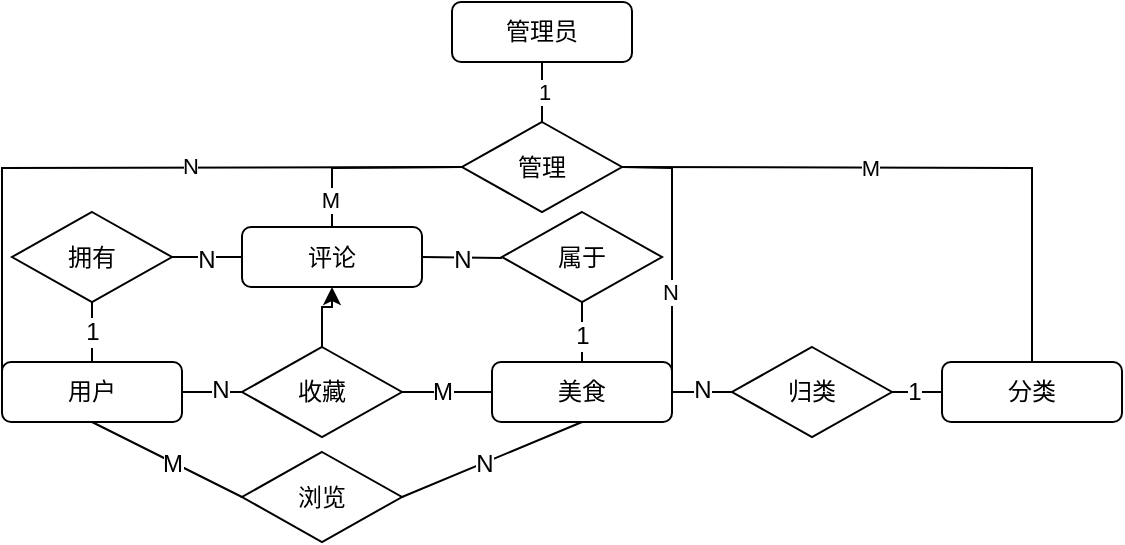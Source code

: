 <mxfile version="26.2.14">
  <diagram name="Page-1" id="9OhKOkV_mPs7GRqaQnFj">
    <mxGraphModel dx="579" dy="281" grid="1" gridSize="15" guides="1" tooltips="1" connect="1" arrows="1" fold="1" page="1" pageScale="1" pageWidth="850" pageHeight="1100" math="0" shadow="0">
      <root>
        <mxCell id="0" />
        <mxCell id="1" parent="0" />
        <mxCell id="NuPOkmNerUYuCZftRO_D-1" value="用户" style="rounded=1;whiteSpace=wrap;html=1;" parent="1" vertex="1">
          <mxGeometry x="90" y="270" width="90" height="30" as="geometry" />
        </mxCell>
        <mxCell id="NuPOkmNerUYuCZftRO_D-24" value="美食" style="rounded=1;whiteSpace=wrap;html=1;" parent="1" vertex="1">
          <mxGeometry x="335" y="270" width="90" height="30" as="geometry" />
        </mxCell>
        <mxCell id="FoXL7Gcf1GrnXTQcDCyX-1" value="" style="edgeStyle=orthogonalEdgeStyle;rounded=0;orthogonalLoop=1;jettySize=auto;html=1;" edge="1" parent="1" source="NuPOkmNerUYuCZftRO_D-25" target="yEoN-I2goSY5zeMMuiuP-5">
          <mxGeometry relative="1" as="geometry" />
        </mxCell>
        <mxCell id="NuPOkmNerUYuCZftRO_D-25" value="收藏" style="rhombus;whiteSpace=wrap;html=1;" parent="1" vertex="1">
          <mxGeometry x="210" y="262.5" width="80" height="45" as="geometry" />
        </mxCell>
        <mxCell id="NuPOkmNerUYuCZftRO_D-26" value="" style="endArrow=none;html=1;rounded=0;fontSize=12;startSize=8;endSize=8;curved=1;exitX=1;exitY=0.5;exitDx=0;exitDy=0;entryX=0;entryY=0.5;entryDx=0;entryDy=0;" parent="1" source="NuPOkmNerUYuCZftRO_D-1" target="NuPOkmNerUYuCZftRO_D-25" edge="1">
          <mxGeometry width="50" height="50" relative="1" as="geometry">
            <mxPoint x="345" y="425" as="sourcePoint" />
            <mxPoint x="395" y="375" as="targetPoint" />
          </mxGeometry>
        </mxCell>
        <mxCell id="NuPOkmNerUYuCZftRO_D-28" value="N" style="edgeLabel;html=1;align=center;verticalAlign=middle;resizable=0;points=[];fontSize=12;" parent="NuPOkmNerUYuCZftRO_D-26" vertex="1" connectable="0">
          <mxGeometry x="0.267" y="1" relative="1" as="geometry">
            <mxPoint as="offset" />
          </mxGeometry>
        </mxCell>
        <mxCell id="NuPOkmNerUYuCZftRO_D-27" value="" style="endArrow=none;html=1;rounded=0;fontSize=12;startSize=8;endSize=8;curved=1;exitX=1;exitY=0.5;exitDx=0;exitDy=0;entryX=0;entryY=0.5;entryDx=0;entryDy=0;" parent="1" source="NuPOkmNerUYuCZftRO_D-25" target="NuPOkmNerUYuCZftRO_D-24" edge="1">
          <mxGeometry width="50" height="50" relative="1" as="geometry">
            <mxPoint x="345" y="425" as="sourcePoint" />
            <mxPoint x="315" y="285" as="targetPoint" />
          </mxGeometry>
        </mxCell>
        <mxCell id="NuPOkmNerUYuCZftRO_D-29" value="M" style="edgeLabel;html=1;align=center;verticalAlign=middle;resizable=0;points=[];fontSize=12;" parent="NuPOkmNerUYuCZftRO_D-27" vertex="1" connectable="0">
          <mxGeometry x="-0.12" relative="1" as="geometry">
            <mxPoint as="offset" />
          </mxGeometry>
        </mxCell>
        <mxCell id="NuPOkmNerUYuCZftRO_D-31" value="拥有" style="rhombus;whiteSpace=wrap;html=1;" parent="1" vertex="1">
          <mxGeometry x="95" y="195" width="80" height="45" as="geometry" />
        </mxCell>
        <mxCell id="NuPOkmNerUYuCZftRO_D-32" value="" style="endArrow=none;html=1;rounded=0;fontSize=12;startSize=8;endSize=8;curved=1;entryX=0.5;entryY=1;entryDx=0;entryDy=0;exitX=0.5;exitY=0;exitDx=0;exitDy=0;" parent="1" source="NuPOkmNerUYuCZftRO_D-1" target="NuPOkmNerUYuCZftRO_D-31" edge="1">
          <mxGeometry width="50" height="50" relative="1" as="geometry">
            <mxPoint x="345" y="425" as="sourcePoint" />
            <mxPoint x="395" y="375" as="targetPoint" />
          </mxGeometry>
        </mxCell>
        <mxCell id="NuPOkmNerUYuCZftRO_D-34" value="1" style="edgeLabel;html=1;align=center;verticalAlign=middle;resizable=0;points=[];fontSize=12;" parent="NuPOkmNerUYuCZftRO_D-32" vertex="1" connectable="0">
          <mxGeometry x="0.022" y="-3" relative="1" as="geometry">
            <mxPoint x="-3" as="offset" />
          </mxGeometry>
        </mxCell>
        <mxCell id="NuPOkmNerUYuCZftRO_D-33" value="" style="endArrow=none;html=1;rounded=0;fontSize=12;startSize=8;endSize=8;curved=1;exitX=1;exitY=0.5;exitDx=0;exitDy=0;entryX=0;entryY=0.5;entryDx=0;entryDy=0;" parent="1" source="NuPOkmNerUYuCZftRO_D-31" target="yEoN-I2goSY5zeMMuiuP-5" edge="1">
          <mxGeometry width="50" height="50" relative="1" as="geometry">
            <mxPoint x="345" y="425" as="sourcePoint" />
            <mxPoint x="395" y="375" as="targetPoint" />
          </mxGeometry>
        </mxCell>
        <mxCell id="NuPOkmNerUYuCZftRO_D-35" value="N" style="edgeLabel;html=1;align=center;verticalAlign=middle;resizable=0;points=[];fontSize=12;" parent="NuPOkmNerUYuCZftRO_D-33" vertex="1" connectable="0">
          <mxGeometry x="-0.029" relative="1" as="geometry">
            <mxPoint y="1" as="offset" />
          </mxGeometry>
        </mxCell>
        <mxCell id="NuPOkmNerUYuCZftRO_D-36" value="浏览" style="rhombus;whiteSpace=wrap;html=1;" parent="1" vertex="1">
          <mxGeometry x="210" y="315" width="80" height="45" as="geometry" />
        </mxCell>
        <mxCell id="NuPOkmNerUYuCZftRO_D-38" value="" style="endArrow=none;html=1;rounded=0;fontSize=12;startSize=8;endSize=8;curved=1;entryX=0.5;entryY=1;entryDx=0;entryDy=0;exitX=0;exitY=0.5;exitDx=0;exitDy=0;" parent="1" source="NuPOkmNerUYuCZftRO_D-36" target="NuPOkmNerUYuCZftRO_D-1" edge="1">
          <mxGeometry width="50" height="50" relative="1" as="geometry">
            <mxPoint x="345" y="425" as="sourcePoint" />
            <mxPoint x="395" y="375" as="targetPoint" />
          </mxGeometry>
        </mxCell>
        <mxCell id="NuPOkmNerUYuCZftRO_D-40" value="M" style="edgeLabel;html=1;align=center;verticalAlign=middle;resizable=0;points=[];fontSize=12;" parent="NuPOkmNerUYuCZftRO_D-38" vertex="1" connectable="0">
          <mxGeometry x="-0.067" y="1" relative="1" as="geometry">
            <mxPoint as="offset" />
          </mxGeometry>
        </mxCell>
        <mxCell id="NuPOkmNerUYuCZftRO_D-39" value="" style="endArrow=none;html=1;rounded=0;fontSize=12;startSize=8;endSize=8;curved=1;exitX=1;exitY=0.5;exitDx=0;exitDy=0;entryX=0.5;entryY=1;entryDx=0;entryDy=0;" parent="1" source="NuPOkmNerUYuCZftRO_D-36" target="NuPOkmNerUYuCZftRO_D-24" edge="1">
          <mxGeometry width="50" height="50" relative="1" as="geometry">
            <mxPoint x="345" y="425" as="sourcePoint" />
            <mxPoint x="210" y="367.5" as="targetPoint" />
          </mxGeometry>
        </mxCell>
        <mxCell id="NuPOkmNerUYuCZftRO_D-41" value="N" style="edgeLabel;html=1;align=center;verticalAlign=middle;resizable=0;points=[];fontSize=12;" parent="NuPOkmNerUYuCZftRO_D-39" vertex="1" connectable="0">
          <mxGeometry x="-0.086" y="1" relative="1" as="geometry">
            <mxPoint y="1" as="offset" />
          </mxGeometry>
        </mxCell>
        <mxCell id="NuPOkmNerUYuCZftRO_D-42" value="归类" style="rhombus;whiteSpace=wrap;html=1;" parent="1" vertex="1">
          <mxGeometry x="455" y="262.5" width="80" height="45" as="geometry" />
        </mxCell>
        <mxCell id="NuPOkmNerUYuCZftRO_D-43" value="分类" style="rounded=1;whiteSpace=wrap;html=1;" parent="1" vertex="1">
          <mxGeometry x="560" y="270" width="90" height="30" as="geometry" />
        </mxCell>
        <mxCell id="NuPOkmNerUYuCZftRO_D-44" value="" style="endArrow=none;html=1;rounded=0;fontSize=12;startSize=8;endSize=8;curved=1;exitX=1;exitY=0.5;exitDx=0;exitDy=0;entryX=0;entryY=0.5;entryDx=0;entryDy=0;" parent="1" target="NuPOkmNerUYuCZftRO_D-42" edge="1">
          <mxGeometry width="50" height="50" relative="1" as="geometry">
            <mxPoint x="425" y="285" as="sourcePoint" />
            <mxPoint x="520" y="217.5" as="targetPoint" />
          </mxGeometry>
        </mxCell>
        <mxCell id="NuPOkmNerUYuCZftRO_D-47" value="N" style="edgeLabel;html=1;align=center;verticalAlign=middle;resizable=0;points=[];fontSize=12;" parent="NuPOkmNerUYuCZftRO_D-44" vertex="1" connectable="0">
          <mxGeometry y="2" relative="1" as="geometry">
            <mxPoint y="1" as="offset" />
          </mxGeometry>
        </mxCell>
        <mxCell id="NuPOkmNerUYuCZftRO_D-45" value="" style="endArrow=none;html=1;rounded=0;fontSize=12;startSize=8;endSize=8;curved=1;exitX=1;exitY=0.5;exitDx=0;exitDy=0;entryX=0;entryY=0.5;entryDx=0;entryDy=0;" parent="1" source="NuPOkmNerUYuCZftRO_D-42" target="NuPOkmNerUYuCZftRO_D-43" edge="1">
          <mxGeometry width="50" height="50" relative="1" as="geometry">
            <mxPoint x="470" y="267.5" as="sourcePoint" />
            <mxPoint x="520" y="217.5" as="targetPoint" />
          </mxGeometry>
        </mxCell>
        <mxCell id="NuPOkmNerUYuCZftRO_D-46" value="1" style="edgeLabel;html=1;align=center;verticalAlign=middle;resizable=0;points=[];fontSize=12;" parent="NuPOkmNerUYuCZftRO_D-45" vertex="1" connectable="0">
          <mxGeometry x="-0.12" y="1" relative="1" as="geometry">
            <mxPoint y="1" as="offset" />
          </mxGeometry>
        </mxCell>
        <mxCell id="yEoN-I2goSY5zeMMuiuP-3" value="管理员" style="rounded=1;whiteSpace=wrap;html=1;" parent="1" vertex="1">
          <mxGeometry x="315" y="90" width="90" height="30" as="geometry" />
        </mxCell>
        <mxCell id="yEoN-I2goSY5zeMMuiuP-4" value="管理" style="rhombus;whiteSpace=wrap;html=1;" parent="1" vertex="1">
          <mxGeometry x="320" y="150" width="80" height="45" as="geometry" />
        </mxCell>
        <mxCell id="yEoN-I2goSY5zeMMuiuP-5" value="评论" style="rounded=1;whiteSpace=wrap;html=1;" parent="1" vertex="1">
          <mxGeometry x="210" y="202.5" width="90" height="30" as="geometry" />
        </mxCell>
        <mxCell id="yEoN-I2goSY5zeMMuiuP-6" value="属于" style="rhombus;whiteSpace=wrap;html=1;" parent="1" vertex="1">
          <mxGeometry x="340" y="195" width="80" height="45" as="geometry" />
        </mxCell>
        <mxCell id="yEoN-I2goSY5zeMMuiuP-7" value="" style="endArrow=none;html=1;rounded=0;fontSize=12;startSize=8;endSize=8;curved=1;exitX=1;exitY=0.5;exitDx=0;exitDy=0;" parent="1" source="yEoN-I2goSY5zeMMuiuP-5" edge="1">
          <mxGeometry width="50" height="50" relative="1" as="geometry">
            <mxPoint x="190" y="233" as="sourcePoint" />
            <mxPoint x="340" y="218" as="targetPoint" />
          </mxGeometry>
        </mxCell>
        <mxCell id="yEoN-I2goSY5zeMMuiuP-8" value="N" style="edgeLabel;html=1;align=center;verticalAlign=middle;resizable=0;points=[];fontSize=12;" parent="yEoN-I2goSY5zeMMuiuP-7" vertex="1" connectable="0">
          <mxGeometry x="-0.029" relative="1" as="geometry">
            <mxPoint y="1" as="offset" />
          </mxGeometry>
        </mxCell>
        <mxCell id="yEoN-I2goSY5zeMMuiuP-9" value="" style="endArrow=none;html=1;rounded=0;fontSize=12;startSize=8;endSize=8;curved=1;exitX=0.5;exitY=0;exitDx=0;exitDy=0;entryX=0.5;entryY=1;entryDx=0;entryDy=0;" parent="1" source="NuPOkmNerUYuCZftRO_D-24" target="yEoN-I2goSY5zeMMuiuP-6" edge="1">
          <mxGeometry width="50" height="50" relative="1" as="geometry">
            <mxPoint x="315" y="233" as="sourcePoint" />
            <mxPoint x="355" y="233" as="targetPoint" />
          </mxGeometry>
        </mxCell>
        <mxCell id="yEoN-I2goSY5zeMMuiuP-10" value="1" style="edgeLabel;html=1;align=center;verticalAlign=middle;resizable=0;points=[];fontSize=12;" parent="yEoN-I2goSY5zeMMuiuP-9" vertex="1" connectable="0">
          <mxGeometry x="-0.029" relative="1" as="geometry">
            <mxPoint y="1" as="offset" />
          </mxGeometry>
        </mxCell>
        <mxCell id="yEoN-I2goSY5zeMMuiuP-11" value="" style="endArrow=none;html=1;rounded=0;entryX=0.5;entryY=1;entryDx=0;entryDy=0;" parent="1" source="yEoN-I2goSY5zeMMuiuP-4" target="yEoN-I2goSY5zeMMuiuP-3" edge="1">
          <mxGeometry width="50" height="50" relative="1" as="geometry">
            <mxPoint x="405" y="215" as="sourcePoint" />
            <mxPoint x="455" y="165" as="targetPoint" />
          </mxGeometry>
        </mxCell>
        <mxCell id="yEoN-I2goSY5zeMMuiuP-16" value="1" style="edgeLabel;html=1;align=center;verticalAlign=middle;resizable=0;points=[];" parent="yEoN-I2goSY5zeMMuiuP-11" vertex="1" connectable="0">
          <mxGeometry y="-1" relative="1" as="geometry">
            <mxPoint as="offset" />
          </mxGeometry>
        </mxCell>
        <mxCell id="yEoN-I2goSY5zeMMuiuP-12" value="" style="endArrow=none;html=1;rounded=0;entryX=0;entryY=0.5;entryDx=0;entryDy=0;exitX=0;exitY=0.5;exitDx=0;exitDy=0;" parent="1" source="NuPOkmNerUYuCZftRO_D-1" target="yEoN-I2goSY5zeMMuiuP-4" edge="1">
          <mxGeometry width="50" height="50" relative="1" as="geometry">
            <mxPoint x="75" y="210" as="sourcePoint" />
            <mxPoint x="455" y="165" as="targetPoint" />
            <Array as="points">
              <mxPoint x="90" y="173" />
            </Array>
          </mxGeometry>
        </mxCell>
        <mxCell id="yEoN-I2goSY5zeMMuiuP-17" value="N" style="edgeLabel;html=1;align=center;verticalAlign=middle;resizable=0;points=[];" parent="yEoN-I2goSY5zeMMuiuP-12" vertex="1" connectable="0">
          <mxGeometry x="0.205" y="1" relative="1" as="geometry">
            <mxPoint as="offset" />
          </mxGeometry>
        </mxCell>
        <mxCell id="yEoN-I2goSY5zeMMuiuP-13" value="" style="endArrow=none;html=1;rounded=0;exitX=0.5;exitY=0;exitDx=0;exitDy=0;entryX=0;entryY=0.5;entryDx=0;entryDy=0;" parent="1" source="yEoN-I2goSY5zeMMuiuP-5" target="yEoN-I2goSY5zeMMuiuP-4" edge="1">
          <mxGeometry width="50" height="50" relative="1" as="geometry">
            <mxPoint x="405" y="215" as="sourcePoint" />
            <mxPoint x="455" y="165" as="targetPoint" />
            <Array as="points">
              <mxPoint x="255" y="173" />
            </Array>
          </mxGeometry>
        </mxCell>
        <mxCell id="yEoN-I2goSY5zeMMuiuP-18" value="M" style="edgeLabel;html=1;align=center;verticalAlign=middle;resizable=0;points=[];" parent="yEoN-I2goSY5zeMMuiuP-13" vertex="1" connectable="0">
          <mxGeometry x="-0.714" y="1" relative="1" as="geometry">
            <mxPoint as="offset" />
          </mxGeometry>
        </mxCell>
        <mxCell id="yEoN-I2goSY5zeMMuiuP-14" value="" style="endArrow=none;html=1;rounded=0;exitX=1;exitY=0.5;exitDx=0;exitDy=0;entryX=1;entryY=0.25;entryDx=0;entryDy=0;" parent="1" source="yEoN-I2goSY5zeMMuiuP-4" target="NuPOkmNerUYuCZftRO_D-24" edge="1">
          <mxGeometry width="50" height="50" relative="1" as="geometry">
            <mxPoint x="405" y="215" as="sourcePoint" />
            <mxPoint x="455" y="165" as="targetPoint" />
            <Array as="points">
              <mxPoint x="425" y="173" />
            </Array>
          </mxGeometry>
        </mxCell>
        <mxCell id="yEoN-I2goSY5zeMMuiuP-19" value="N" style="edgeLabel;html=1;align=center;verticalAlign=middle;resizable=0;points=[];" parent="yEoN-I2goSY5zeMMuiuP-14" vertex="1" connectable="0">
          <mxGeometry x="0.344" y="-1" relative="1" as="geometry">
            <mxPoint as="offset" />
          </mxGeometry>
        </mxCell>
        <mxCell id="yEoN-I2goSY5zeMMuiuP-15" value="" style="endArrow=none;html=1;rounded=0;entryX=0.5;entryY=0;entryDx=0;entryDy=0;exitX=1;exitY=0.5;exitDx=0;exitDy=0;" parent="1" source="yEoN-I2goSY5zeMMuiuP-4" target="NuPOkmNerUYuCZftRO_D-43" edge="1">
          <mxGeometry width="50" height="50" relative="1" as="geometry">
            <mxPoint x="405" y="215" as="sourcePoint" />
            <mxPoint x="455" y="165" as="targetPoint" />
            <Array as="points">
              <mxPoint x="605" y="173" />
            </Array>
          </mxGeometry>
        </mxCell>
        <mxCell id="yEoN-I2goSY5zeMMuiuP-20" value="M" style="edgeLabel;html=1;align=center;verticalAlign=middle;resizable=0;points=[];" parent="yEoN-I2goSY5zeMMuiuP-15" vertex="1" connectable="0">
          <mxGeometry x="-0.179" y="3" relative="1" as="geometry">
            <mxPoint y="3" as="offset" />
          </mxGeometry>
        </mxCell>
      </root>
    </mxGraphModel>
  </diagram>
</mxfile>

